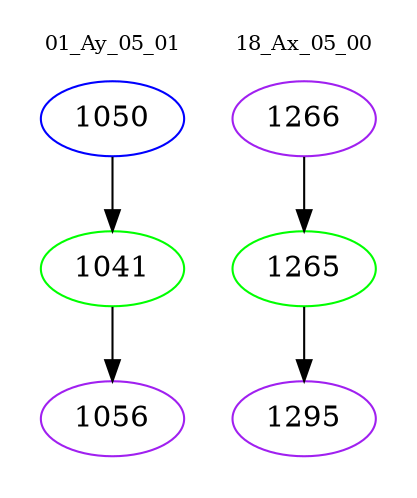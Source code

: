 digraph{
subgraph cluster_0 {
color = white
label = "01_Ay_05_01";
fontsize=10;
T0_1050 [label="1050", color="blue"]
T0_1050 -> T0_1041 [color="black"]
T0_1041 [label="1041", color="green"]
T0_1041 -> T0_1056 [color="black"]
T0_1056 [label="1056", color="purple"]
}
subgraph cluster_1 {
color = white
label = "18_Ax_05_00";
fontsize=10;
T1_1266 [label="1266", color="purple"]
T1_1266 -> T1_1265 [color="black"]
T1_1265 [label="1265", color="green"]
T1_1265 -> T1_1295 [color="black"]
T1_1295 [label="1295", color="purple"]
}
}
